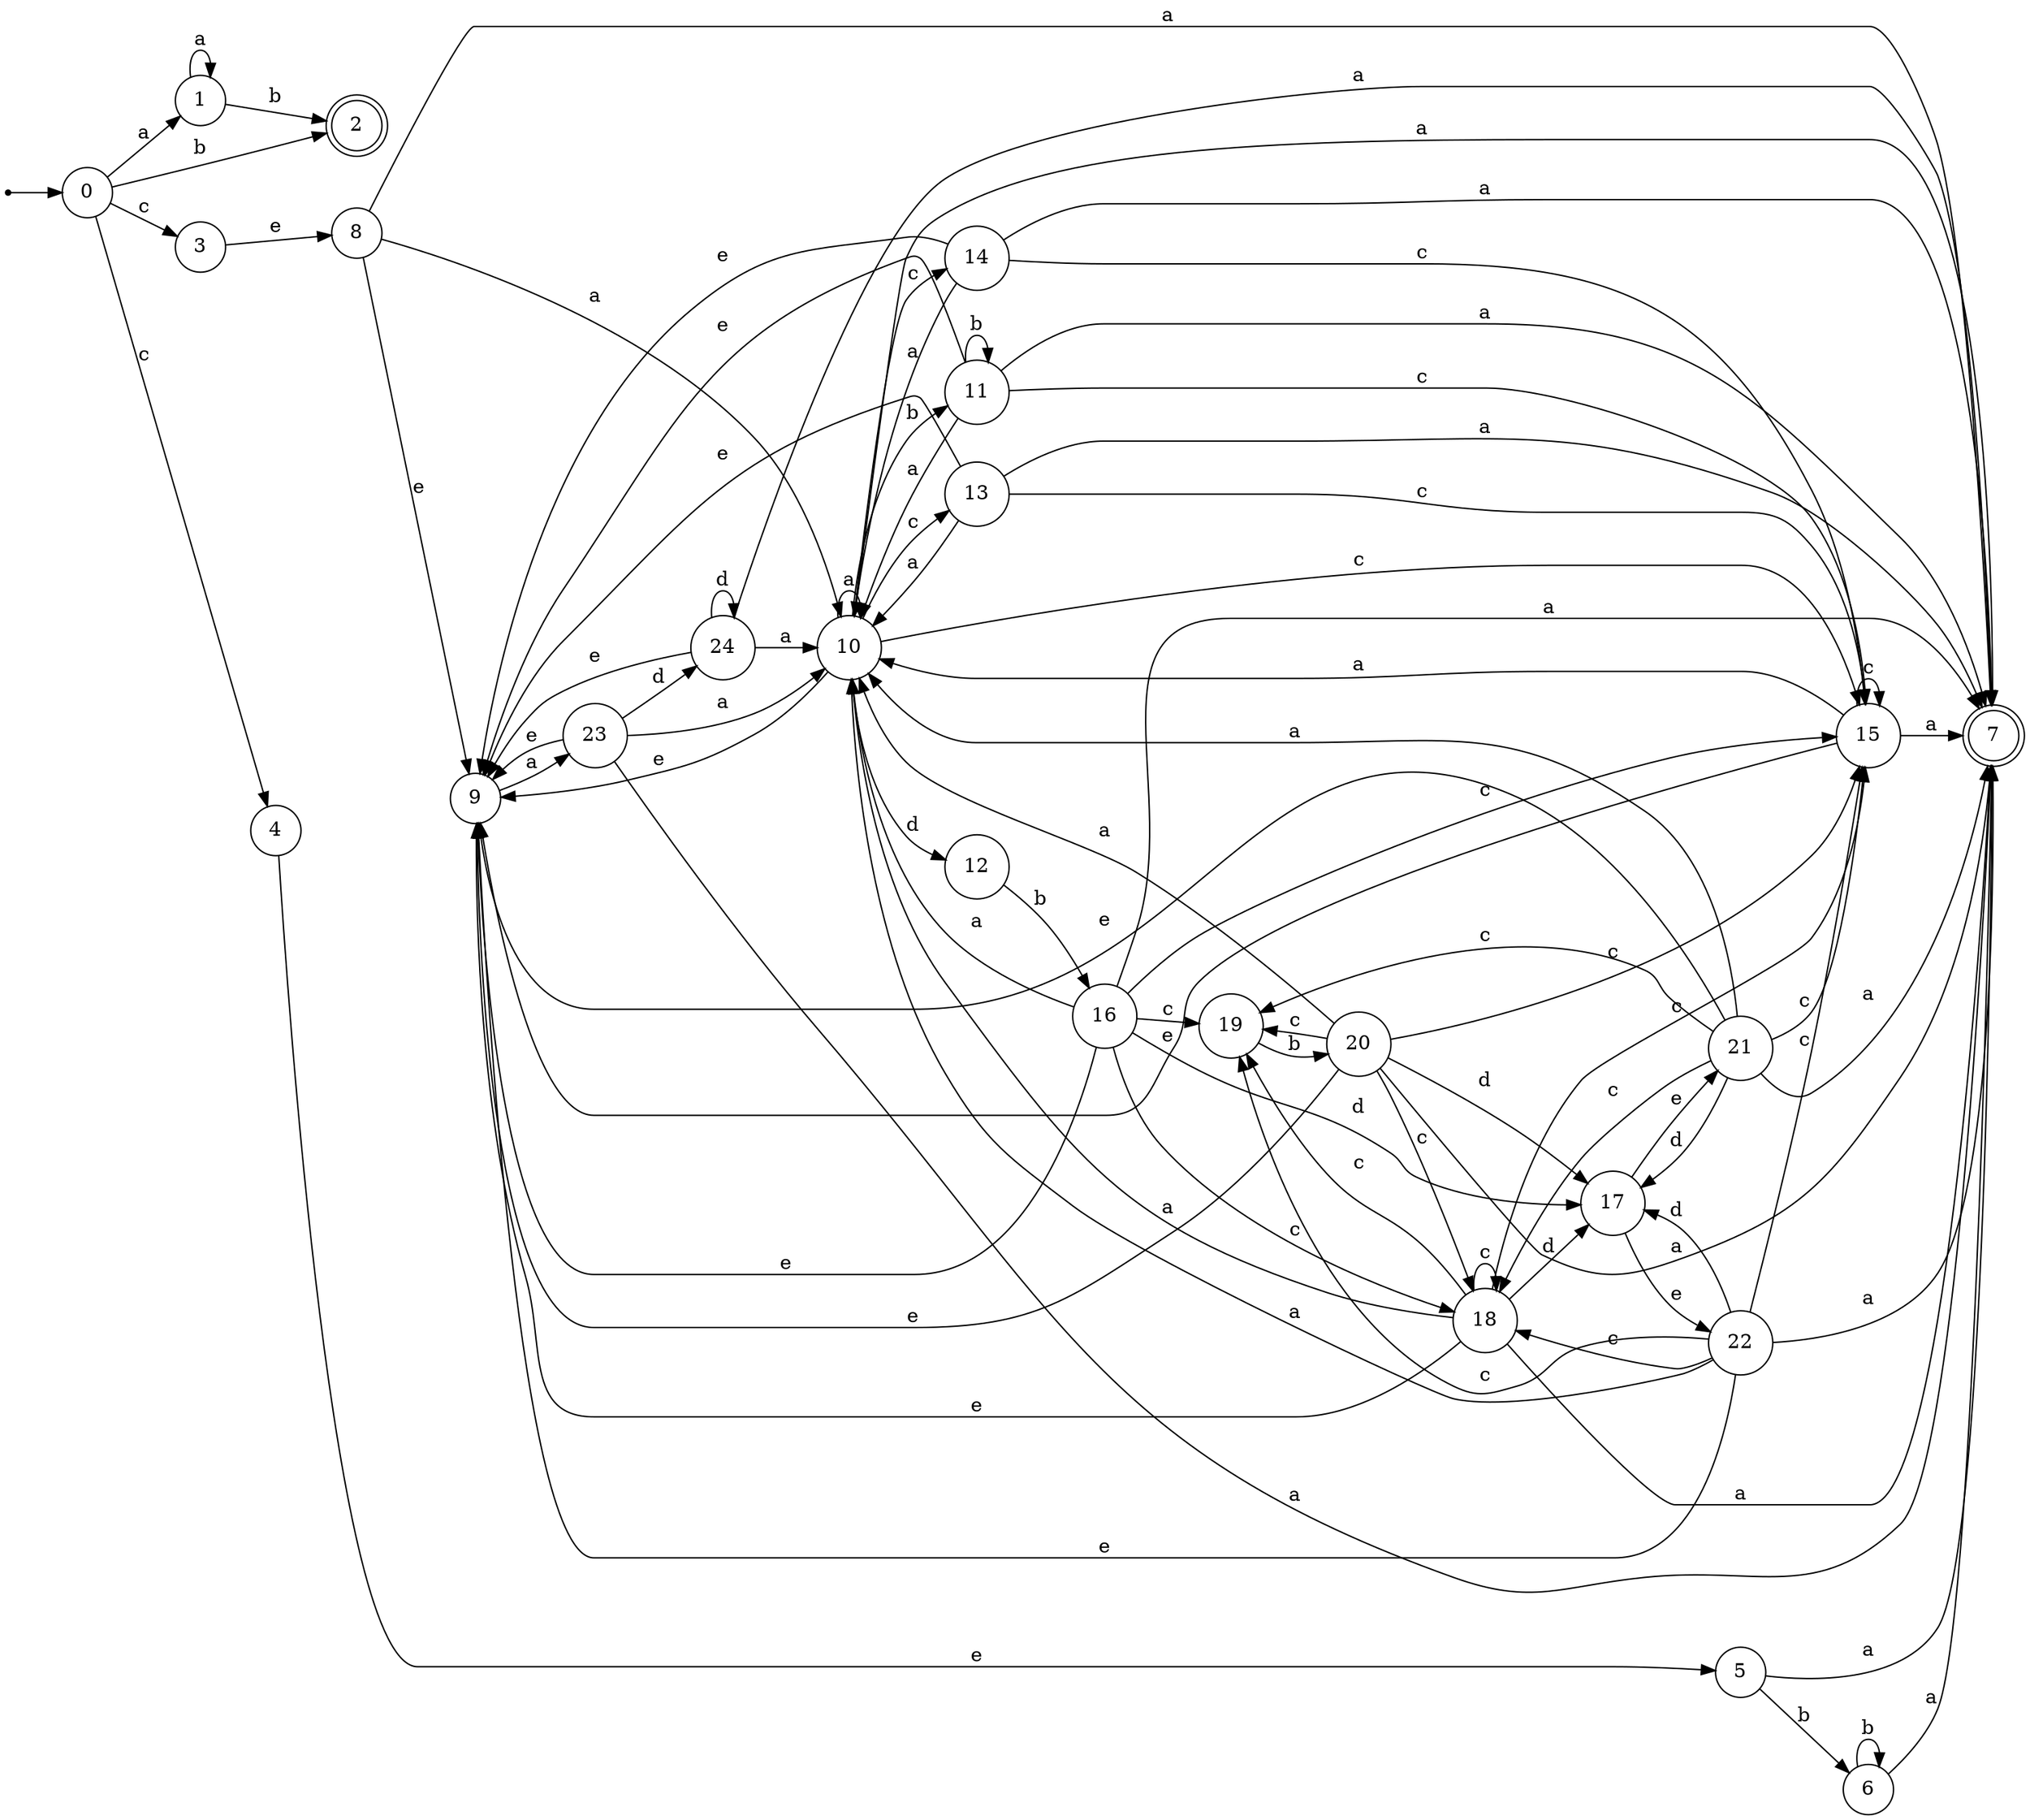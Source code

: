 digraph finite_state_machine {
rankdir=LR;
size="20,20";
node [shape = point]; "dummy0"
node [shape = circle]; "0";
"dummy0" -> "0";
node [shape = circle]; "1";
node [shape = doublecircle]; "2";node [shape = circle]; "3";
node [shape = circle]; "4";
node [shape = circle]; "5";
node [shape = circle]; "6";
node [shape = doublecircle]; "7";node [shape = circle]; "8";
node [shape = circle]; "9";
node [shape = circle]; "10";
node [shape = circle]; "11";
node [shape = circle]; "12";
node [shape = circle]; "13";
node [shape = circle]; "14";
node [shape = circle]; "15";
node [shape = circle]; "16";
node [shape = circle]; "17";
node [shape = circle]; "18";
node [shape = circle]; "19";
node [shape = circle]; "20";
node [shape = circle]; "21";
node [shape = circle]; "22";
node [shape = circle]; "23";
node [shape = circle]; "24";
"0" -> "1" [label = "a"];
 "0" -> "2" [label = "b"];
 "0" -> "3" [label = "c"];
 "0" -> "4" [label = "c"];
 "4" -> "5" [label = "e"];
 "5" -> "6" [label = "b"];
 "5" -> "7" [label = "a"];
 "6" -> "6" [label = "b"];
 "6" -> "7" [label = "a"];
 "3" -> "8" [label = "e"];
 "8" -> "9" [label = "e"];
 "8" -> "10" [label = "a"];
 "8" -> "7" [label = "a"];
 "10" -> "10" [label = "a"];
 "10" -> "7" [label = "a"];
 "10" -> "11" [label = "b"];
 "10" -> "12" [label = "d"];
 "10" -> "13" [label = "c"];
 "10" -> "14" [label = "c"];
 "10" -> "15" [label = "c"];
 "10" -> "9" [label = "e"];
 "15" -> "15" [label = "c"];
 "15" -> "10" [label = "a"];
 "15" -> "7" [label = "a"];
 "15" -> "9" [label = "e"];
 "14" -> "10" [label = "a"];
 "14" -> "7" [label = "a"];
 "14" -> "15" [label = "c"];
 "14" -> "9" [label = "e"];
 "13" -> "10" [label = "a"];
 "13" -> "7" [label = "a"];
 "13" -> "15" [label = "c"];
 "13" -> "9" [label = "e"];
 "12" -> "16" [label = "b"];
 "16" -> "17" [label = "d"];
 "16" -> "18" [label = "c"];
 "16" -> "19" [label = "c"];
 "16" -> "15" [label = "c"];
 "16" -> "10" [label = "a"];
 "16" -> "7" [label = "a"];
 "16" -> "9" [label = "e"];
 "19" -> "20" [label = "b"];
 "20" -> "18" [label = "c"];
 "20" -> "19" [label = "c"];
 "20" -> "15" [label = "c"];
 "20" -> "17" [label = "d"];
 "20" -> "10" [label = "a"];
 "20" -> "7" [label = "a"];
 "20" -> "9" [label = "e"];
 "18" -> "18" [label = "c"];
 "18" -> "19" [label = "c"];
 "18" -> "15" [label = "c"];
 "18" -> "17" [label = "d"];
 "18" -> "10" [label = "a"];
 "18" -> "7" [label = "a"];
 "18" -> "9" [label = "e"];
 "17" -> "21" [label = "e"];
 "17" -> "22" [label = "e"];
 "22" -> "17" [label = "d"];
 "22" -> "18" [label = "c"];
 "22" -> "19" [label = "c"];
 "22" -> "15" [label = "c"];
 "22" -> "10" [label = "a"];
 "22" -> "7" [label = "a"];
 "22" -> "9" [label = "e"];
 "21" -> "17" [label = "d"];
 "21" -> "18" [label = "c"];
 "21" -> "19" [label = "c"];
 "21" -> "15" [label = "c"];
 "21" -> "10" [label = "a"];
 "21" -> "7" [label = "a"];
 "21" -> "9" [label = "e"];
 "11" -> "11" [label = "b"];
 "11" -> "10" [label = "a"];
 "11" -> "7" [label = "a"];
 "11" -> "15" [label = "c"];
 "11" -> "9" [label = "e"];
 "9" -> "23" [label = "a"];
 "23" -> "9" [label = "e"];
 "23" -> "24" [label = "d"];
 "23" -> "10" [label = "a"];
 "23" -> "7" [label = "a"];
 "24" -> "24" [label = "d"];
 "24" -> "9" [label = "e"];
 "24" -> "10" [label = "a"];
 "24" -> "7" [label = "a"];
 "1" -> "1" [label = "a"];
 "1" -> "2" [label = "b"];
 }
